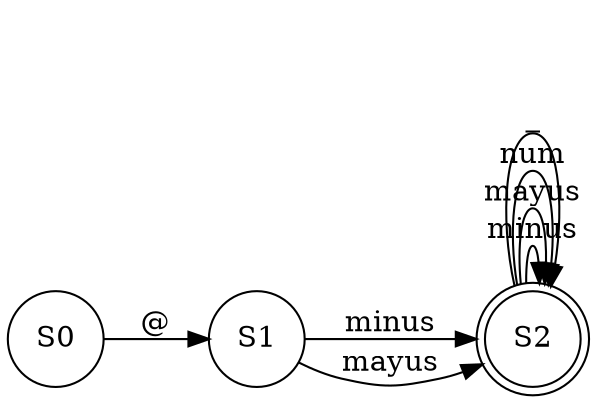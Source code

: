 digraph grafica{
rankdir=LR;
forcelabels= true;
node [shape = circle];
S0 [label = "S0"];
S1 [label = "S1"];
S2 [label = "S2", shape = doublecircle];
S0->S1[label="@"]
S1->S2[label="minus"]
S1->S2[label="mayus"]
S2->S2[label="minus"]
S2->S2[label="mayus"]
S2->S2[label="num"]
S2->S2[label="_"]

}